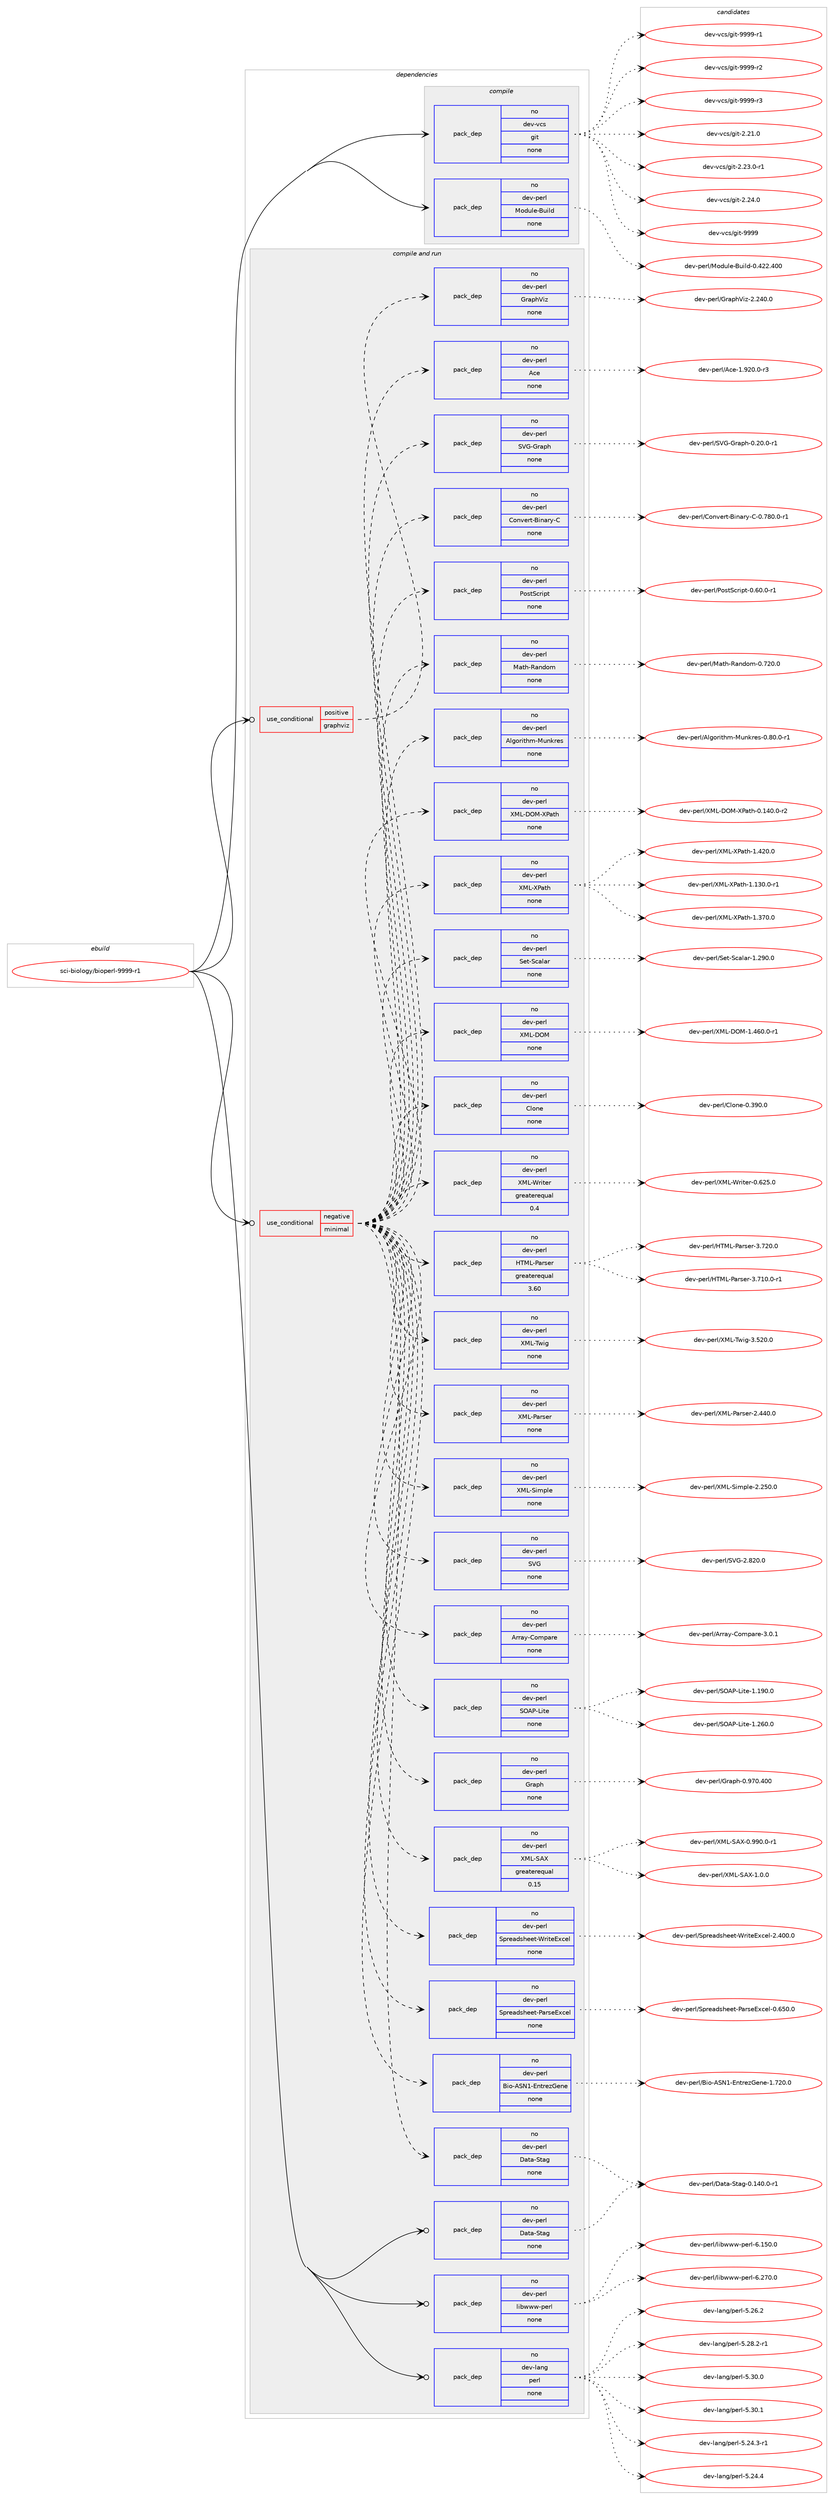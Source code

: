 digraph prolog {

# *************
# Graph options
# *************

newrank=true;
concentrate=true;
compound=true;
graph [rankdir=LR,fontname=Helvetica,fontsize=10,ranksep=1.5];#, ranksep=2.5, nodesep=0.2];
edge  [arrowhead=vee];
node  [fontname=Helvetica,fontsize=10];

# **********
# The ebuild
# **********

subgraph cluster_leftcol {
color=gray;
rank=same;
label=<<i>ebuild</i>>;
id [label="sci-biology/bioperl-9999-r1", color=red, width=4, href="../sci-biology/bioperl-9999-r1.svg"];
}

# ****************
# The dependencies
# ****************

subgraph cluster_midcol {
color=gray;
label=<<i>dependencies</i>>;
subgraph cluster_compile {
fillcolor="#eeeeee";
style=filled;
label=<<i>compile</i>>;
subgraph pack628131 {
dependency849734 [label=<<TABLE BORDER="0" CELLBORDER="1" CELLSPACING="0" CELLPADDING="4" WIDTH="220"><TR><TD ROWSPAN="6" CELLPADDING="30">pack_dep</TD></TR><TR><TD WIDTH="110">no</TD></TR><TR><TD>dev-perl</TD></TR><TR><TD>Module-Build</TD></TR><TR><TD>none</TD></TR><TR><TD></TD></TR></TABLE>>, shape=none, color=blue];
}
id:e -> dependency849734:w [weight=20,style="solid",arrowhead="vee"];
subgraph pack628132 {
dependency849735 [label=<<TABLE BORDER="0" CELLBORDER="1" CELLSPACING="0" CELLPADDING="4" WIDTH="220"><TR><TD ROWSPAN="6" CELLPADDING="30">pack_dep</TD></TR><TR><TD WIDTH="110">no</TD></TR><TR><TD>dev-vcs</TD></TR><TR><TD>git</TD></TR><TR><TD>none</TD></TR><TR><TD></TD></TR></TABLE>>, shape=none, color=blue];
}
id:e -> dependency849735:w [weight=20,style="solid",arrowhead="vee"];
}
subgraph cluster_compileandrun {
fillcolor="#eeeeee";
style=filled;
label=<<i>compile and run</i>>;
subgraph cond206640 {
dependency849736 [label=<<TABLE BORDER="0" CELLBORDER="1" CELLSPACING="0" CELLPADDING="4"><TR><TD ROWSPAN="3" CELLPADDING="10">use_conditional</TD></TR><TR><TD>negative</TD></TR><TR><TD>minimal</TD></TR></TABLE>>, shape=none, color=red];
subgraph pack628133 {
dependency849737 [label=<<TABLE BORDER="0" CELLBORDER="1" CELLSPACING="0" CELLPADDING="4" WIDTH="220"><TR><TD ROWSPAN="6" CELLPADDING="30">pack_dep</TD></TR><TR><TD WIDTH="110">no</TD></TR><TR><TD>dev-perl</TD></TR><TR><TD>Ace</TD></TR><TR><TD>none</TD></TR><TR><TD></TD></TR></TABLE>>, shape=none, color=blue];
}
dependency849736:e -> dependency849737:w [weight=20,style="dashed",arrowhead="vee"];
subgraph pack628134 {
dependency849738 [label=<<TABLE BORDER="0" CELLBORDER="1" CELLSPACING="0" CELLPADDING="4" WIDTH="220"><TR><TD ROWSPAN="6" CELLPADDING="30">pack_dep</TD></TR><TR><TD WIDTH="110">no</TD></TR><TR><TD>dev-perl</TD></TR><TR><TD>Bio-ASN1-EntrezGene</TD></TR><TR><TD>none</TD></TR><TR><TD></TD></TR></TABLE>>, shape=none, color=blue];
}
dependency849736:e -> dependency849738:w [weight=20,style="dashed",arrowhead="vee"];
subgraph pack628135 {
dependency849739 [label=<<TABLE BORDER="0" CELLBORDER="1" CELLSPACING="0" CELLPADDING="4" WIDTH="220"><TR><TD ROWSPAN="6" CELLPADDING="30">pack_dep</TD></TR><TR><TD WIDTH="110">no</TD></TR><TR><TD>dev-perl</TD></TR><TR><TD>Spreadsheet-ParseExcel</TD></TR><TR><TD>none</TD></TR><TR><TD></TD></TR></TABLE>>, shape=none, color=blue];
}
dependency849736:e -> dependency849739:w [weight=20,style="dashed",arrowhead="vee"];
subgraph pack628136 {
dependency849740 [label=<<TABLE BORDER="0" CELLBORDER="1" CELLSPACING="0" CELLPADDING="4" WIDTH="220"><TR><TD ROWSPAN="6" CELLPADDING="30">pack_dep</TD></TR><TR><TD WIDTH="110">no</TD></TR><TR><TD>dev-perl</TD></TR><TR><TD>Spreadsheet-WriteExcel</TD></TR><TR><TD>none</TD></TR><TR><TD></TD></TR></TABLE>>, shape=none, color=blue];
}
dependency849736:e -> dependency849740:w [weight=20,style="dashed",arrowhead="vee"];
subgraph pack628137 {
dependency849741 [label=<<TABLE BORDER="0" CELLBORDER="1" CELLSPACING="0" CELLPADDING="4" WIDTH="220"><TR><TD ROWSPAN="6" CELLPADDING="30">pack_dep</TD></TR><TR><TD WIDTH="110">no</TD></TR><TR><TD>dev-perl</TD></TR><TR><TD>XML-SAX</TD></TR><TR><TD>greaterequal</TD></TR><TR><TD>0.15</TD></TR></TABLE>>, shape=none, color=blue];
}
dependency849736:e -> dependency849741:w [weight=20,style="dashed",arrowhead="vee"];
subgraph pack628138 {
dependency849742 [label=<<TABLE BORDER="0" CELLBORDER="1" CELLSPACING="0" CELLPADDING="4" WIDTH="220"><TR><TD ROWSPAN="6" CELLPADDING="30">pack_dep</TD></TR><TR><TD WIDTH="110">no</TD></TR><TR><TD>dev-perl</TD></TR><TR><TD>Graph</TD></TR><TR><TD>none</TD></TR><TR><TD></TD></TR></TABLE>>, shape=none, color=blue];
}
dependency849736:e -> dependency849742:w [weight=20,style="dashed",arrowhead="vee"];
subgraph pack628139 {
dependency849743 [label=<<TABLE BORDER="0" CELLBORDER="1" CELLSPACING="0" CELLPADDING="4" WIDTH="220"><TR><TD ROWSPAN="6" CELLPADDING="30">pack_dep</TD></TR><TR><TD WIDTH="110">no</TD></TR><TR><TD>dev-perl</TD></TR><TR><TD>SOAP-Lite</TD></TR><TR><TD>none</TD></TR><TR><TD></TD></TR></TABLE>>, shape=none, color=blue];
}
dependency849736:e -> dependency849743:w [weight=20,style="dashed",arrowhead="vee"];
subgraph pack628140 {
dependency849744 [label=<<TABLE BORDER="0" CELLBORDER="1" CELLSPACING="0" CELLPADDING="4" WIDTH="220"><TR><TD ROWSPAN="6" CELLPADDING="30">pack_dep</TD></TR><TR><TD WIDTH="110">no</TD></TR><TR><TD>dev-perl</TD></TR><TR><TD>Array-Compare</TD></TR><TR><TD>none</TD></TR><TR><TD></TD></TR></TABLE>>, shape=none, color=blue];
}
dependency849736:e -> dependency849744:w [weight=20,style="dashed",arrowhead="vee"];
subgraph pack628141 {
dependency849745 [label=<<TABLE BORDER="0" CELLBORDER="1" CELLSPACING="0" CELLPADDING="4" WIDTH="220"><TR><TD ROWSPAN="6" CELLPADDING="30">pack_dep</TD></TR><TR><TD WIDTH="110">no</TD></TR><TR><TD>dev-perl</TD></TR><TR><TD>SVG</TD></TR><TR><TD>none</TD></TR><TR><TD></TD></TR></TABLE>>, shape=none, color=blue];
}
dependency849736:e -> dependency849745:w [weight=20,style="dashed",arrowhead="vee"];
subgraph pack628142 {
dependency849746 [label=<<TABLE BORDER="0" CELLBORDER="1" CELLSPACING="0" CELLPADDING="4" WIDTH="220"><TR><TD ROWSPAN="6" CELLPADDING="30">pack_dep</TD></TR><TR><TD WIDTH="110">no</TD></TR><TR><TD>dev-perl</TD></TR><TR><TD>XML-Simple</TD></TR><TR><TD>none</TD></TR><TR><TD></TD></TR></TABLE>>, shape=none, color=blue];
}
dependency849736:e -> dependency849746:w [weight=20,style="dashed",arrowhead="vee"];
subgraph pack628143 {
dependency849747 [label=<<TABLE BORDER="0" CELLBORDER="1" CELLSPACING="0" CELLPADDING="4" WIDTH="220"><TR><TD ROWSPAN="6" CELLPADDING="30">pack_dep</TD></TR><TR><TD WIDTH="110">no</TD></TR><TR><TD>dev-perl</TD></TR><TR><TD>XML-Parser</TD></TR><TR><TD>none</TD></TR><TR><TD></TD></TR></TABLE>>, shape=none, color=blue];
}
dependency849736:e -> dependency849747:w [weight=20,style="dashed",arrowhead="vee"];
subgraph pack628144 {
dependency849748 [label=<<TABLE BORDER="0" CELLBORDER="1" CELLSPACING="0" CELLPADDING="4" WIDTH="220"><TR><TD ROWSPAN="6" CELLPADDING="30">pack_dep</TD></TR><TR><TD WIDTH="110">no</TD></TR><TR><TD>dev-perl</TD></TR><TR><TD>XML-Twig</TD></TR><TR><TD>none</TD></TR><TR><TD></TD></TR></TABLE>>, shape=none, color=blue];
}
dependency849736:e -> dependency849748:w [weight=20,style="dashed",arrowhead="vee"];
subgraph pack628145 {
dependency849749 [label=<<TABLE BORDER="0" CELLBORDER="1" CELLSPACING="0" CELLPADDING="4" WIDTH="220"><TR><TD ROWSPAN="6" CELLPADDING="30">pack_dep</TD></TR><TR><TD WIDTH="110">no</TD></TR><TR><TD>dev-perl</TD></TR><TR><TD>HTML-Parser</TD></TR><TR><TD>greaterequal</TD></TR><TR><TD>3.60</TD></TR></TABLE>>, shape=none, color=blue];
}
dependency849736:e -> dependency849749:w [weight=20,style="dashed",arrowhead="vee"];
subgraph pack628146 {
dependency849750 [label=<<TABLE BORDER="0" CELLBORDER="1" CELLSPACING="0" CELLPADDING="4" WIDTH="220"><TR><TD ROWSPAN="6" CELLPADDING="30">pack_dep</TD></TR><TR><TD WIDTH="110">no</TD></TR><TR><TD>dev-perl</TD></TR><TR><TD>XML-Writer</TD></TR><TR><TD>greaterequal</TD></TR><TR><TD>0.4</TD></TR></TABLE>>, shape=none, color=blue];
}
dependency849736:e -> dependency849750:w [weight=20,style="dashed",arrowhead="vee"];
subgraph pack628147 {
dependency849751 [label=<<TABLE BORDER="0" CELLBORDER="1" CELLSPACING="0" CELLPADDING="4" WIDTH="220"><TR><TD ROWSPAN="6" CELLPADDING="30">pack_dep</TD></TR><TR><TD WIDTH="110">no</TD></TR><TR><TD>dev-perl</TD></TR><TR><TD>Clone</TD></TR><TR><TD>none</TD></TR><TR><TD></TD></TR></TABLE>>, shape=none, color=blue];
}
dependency849736:e -> dependency849751:w [weight=20,style="dashed",arrowhead="vee"];
subgraph pack628148 {
dependency849752 [label=<<TABLE BORDER="0" CELLBORDER="1" CELLSPACING="0" CELLPADDING="4" WIDTH="220"><TR><TD ROWSPAN="6" CELLPADDING="30">pack_dep</TD></TR><TR><TD WIDTH="110">no</TD></TR><TR><TD>dev-perl</TD></TR><TR><TD>XML-DOM</TD></TR><TR><TD>none</TD></TR><TR><TD></TD></TR></TABLE>>, shape=none, color=blue];
}
dependency849736:e -> dependency849752:w [weight=20,style="dashed",arrowhead="vee"];
subgraph pack628149 {
dependency849753 [label=<<TABLE BORDER="0" CELLBORDER="1" CELLSPACING="0" CELLPADDING="4" WIDTH="220"><TR><TD ROWSPAN="6" CELLPADDING="30">pack_dep</TD></TR><TR><TD WIDTH="110">no</TD></TR><TR><TD>dev-perl</TD></TR><TR><TD>Set-Scalar</TD></TR><TR><TD>none</TD></TR><TR><TD></TD></TR></TABLE>>, shape=none, color=blue];
}
dependency849736:e -> dependency849753:w [weight=20,style="dashed",arrowhead="vee"];
subgraph pack628150 {
dependency849754 [label=<<TABLE BORDER="0" CELLBORDER="1" CELLSPACING="0" CELLPADDING="4" WIDTH="220"><TR><TD ROWSPAN="6" CELLPADDING="30">pack_dep</TD></TR><TR><TD WIDTH="110">no</TD></TR><TR><TD>dev-perl</TD></TR><TR><TD>XML-XPath</TD></TR><TR><TD>none</TD></TR><TR><TD></TD></TR></TABLE>>, shape=none, color=blue];
}
dependency849736:e -> dependency849754:w [weight=20,style="dashed",arrowhead="vee"];
subgraph pack628151 {
dependency849755 [label=<<TABLE BORDER="0" CELLBORDER="1" CELLSPACING="0" CELLPADDING="4" WIDTH="220"><TR><TD ROWSPAN="6" CELLPADDING="30">pack_dep</TD></TR><TR><TD WIDTH="110">no</TD></TR><TR><TD>dev-perl</TD></TR><TR><TD>XML-DOM-XPath</TD></TR><TR><TD>none</TD></TR><TR><TD></TD></TR></TABLE>>, shape=none, color=blue];
}
dependency849736:e -> dependency849755:w [weight=20,style="dashed",arrowhead="vee"];
subgraph pack628152 {
dependency849756 [label=<<TABLE BORDER="0" CELLBORDER="1" CELLSPACING="0" CELLPADDING="4" WIDTH="220"><TR><TD ROWSPAN="6" CELLPADDING="30">pack_dep</TD></TR><TR><TD WIDTH="110">no</TD></TR><TR><TD>dev-perl</TD></TR><TR><TD>Algorithm-Munkres</TD></TR><TR><TD>none</TD></TR><TR><TD></TD></TR></TABLE>>, shape=none, color=blue];
}
dependency849736:e -> dependency849756:w [weight=20,style="dashed",arrowhead="vee"];
subgraph pack628153 {
dependency849757 [label=<<TABLE BORDER="0" CELLBORDER="1" CELLSPACING="0" CELLPADDING="4" WIDTH="220"><TR><TD ROWSPAN="6" CELLPADDING="30">pack_dep</TD></TR><TR><TD WIDTH="110">no</TD></TR><TR><TD>dev-perl</TD></TR><TR><TD>Data-Stag</TD></TR><TR><TD>none</TD></TR><TR><TD></TD></TR></TABLE>>, shape=none, color=blue];
}
dependency849736:e -> dependency849757:w [weight=20,style="dashed",arrowhead="vee"];
subgraph pack628154 {
dependency849758 [label=<<TABLE BORDER="0" CELLBORDER="1" CELLSPACING="0" CELLPADDING="4" WIDTH="220"><TR><TD ROWSPAN="6" CELLPADDING="30">pack_dep</TD></TR><TR><TD WIDTH="110">no</TD></TR><TR><TD>dev-perl</TD></TR><TR><TD>Math-Random</TD></TR><TR><TD>none</TD></TR><TR><TD></TD></TR></TABLE>>, shape=none, color=blue];
}
dependency849736:e -> dependency849758:w [weight=20,style="dashed",arrowhead="vee"];
subgraph pack628155 {
dependency849759 [label=<<TABLE BORDER="0" CELLBORDER="1" CELLSPACING="0" CELLPADDING="4" WIDTH="220"><TR><TD ROWSPAN="6" CELLPADDING="30">pack_dep</TD></TR><TR><TD WIDTH="110">no</TD></TR><TR><TD>dev-perl</TD></TR><TR><TD>PostScript</TD></TR><TR><TD>none</TD></TR><TR><TD></TD></TR></TABLE>>, shape=none, color=blue];
}
dependency849736:e -> dependency849759:w [weight=20,style="dashed",arrowhead="vee"];
subgraph pack628156 {
dependency849760 [label=<<TABLE BORDER="0" CELLBORDER="1" CELLSPACING="0" CELLPADDING="4" WIDTH="220"><TR><TD ROWSPAN="6" CELLPADDING="30">pack_dep</TD></TR><TR><TD WIDTH="110">no</TD></TR><TR><TD>dev-perl</TD></TR><TR><TD>Convert-Binary-C</TD></TR><TR><TD>none</TD></TR><TR><TD></TD></TR></TABLE>>, shape=none, color=blue];
}
dependency849736:e -> dependency849760:w [weight=20,style="dashed",arrowhead="vee"];
subgraph pack628157 {
dependency849761 [label=<<TABLE BORDER="0" CELLBORDER="1" CELLSPACING="0" CELLPADDING="4" WIDTH="220"><TR><TD ROWSPAN="6" CELLPADDING="30">pack_dep</TD></TR><TR><TD WIDTH="110">no</TD></TR><TR><TD>dev-perl</TD></TR><TR><TD>SVG-Graph</TD></TR><TR><TD>none</TD></TR><TR><TD></TD></TR></TABLE>>, shape=none, color=blue];
}
dependency849736:e -> dependency849761:w [weight=20,style="dashed",arrowhead="vee"];
}
id:e -> dependency849736:w [weight=20,style="solid",arrowhead="odotvee"];
subgraph cond206641 {
dependency849762 [label=<<TABLE BORDER="0" CELLBORDER="1" CELLSPACING="0" CELLPADDING="4"><TR><TD ROWSPAN="3" CELLPADDING="10">use_conditional</TD></TR><TR><TD>positive</TD></TR><TR><TD>graphviz</TD></TR></TABLE>>, shape=none, color=red];
subgraph pack628158 {
dependency849763 [label=<<TABLE BORDER="0" CELLBORDER="1" CELLSPACING="0" CELLPADDING="4" WIDTH="220"><TR><TD ROWSPAN="6" CELLPADDING="30">pack_dep</TD></TR><TR><TD WIDTH="110">no</TD></TR><TR><TD>dev-perl</TD></TR><TR><TD>GraphViz</TD></TR><TR><TD>none</TD></TR><TR><TD></TD></TR></TABLE>>, shape=none, color=blue];
}
dependency849762:e -> dependency849763:w [weight=20,style="dashed",arrowhead="vee"];
}
id:e -> dependency849762:w [weight=20,style="solid",arrowhead="odotvee"];
subgraph pack628159 {
dependency849764 [label=<<TABLE BORDER="0" CELLBORDER="1" CELLSPACING="0" CELLPADDING="4" WIDTH="220"><TR><TD ROWSPAN="6" CELLPADDING="30">pack_dep</TD></TR><TR><TD WIDTH="110">no</TD></TR><TR><TD>dev-lang</TD></TR><TR><TD>perl</TD></TR><TR><TD>none</TD></TR><TR><TD></TD></TR></TABLE>>, shape=none, color=blue];
}
id:e -> dependency849764:w [weight=20,style="solid",arrowhead="odotvee"];
subgraph pack628160 {
dependency849765 [label=<<TABLE BORDER="0" CELLBORDER="1" CELLSPACING="0" CELLPADDING="4" WIDTH="220"><TR><TD ROWSPAN="6" CELLPADDING="30">pack_dep</TD></TR><TR><TD WIDTH="110">no</TD></TR><TR><TD>dev-perl</TD></TR><TR><TD>Data-Stag</TD></TR><TR><TD>none</TD></TR><TR><TD></TD></TR></TABLE>>, shape=none, color=blue];
}
id:e -> dependency849765:w [weight=20,style="solid",arrowhead="odotvee"];
subgraph pack628161 {
dependency849766 [label=<<TABLE BORDER="0" CELLBORDER="1" CELLSPACING="0" CELLPADDING="4" WIDTH="220"><TR><TD ROWSPAN="6" CELLPADDING="30">pack_dep</TD></TR><TR><TD WIDTH="110">no</TD></TR><TR><TD>dev-perl</TD></TR><TR><TD>libwww-perl</TD></TR><TR><TD>none</TD></TR><TR><TD></TD></TR></TABLE>>, shape=none, color=blue];
}
id:e -> dependency849766:w [weight=20,style="solid",arrowhead="odotvee"];
}
subgraph cluster_run {
fillcolor="#eeeeee";
style=filled;
label=<<i>run</i>>;
}
}

# **************
# The candidates
# **************

subgraph cluster_choices {
rank=same;
color=gray;
label=<<i>candidates</i>>;

subgraph choice628131 {
color=black;
nodesep=1;
choice100101118451121011141084777111100117108101456611710510810045484652505046524848 [label="dev-perl/Module-Build-0.422.400", color=red, width=4,href="../dev-perl/Module-Build-0.422.400.svg"];
dependency849734:e -> choice100101118451121011141084777111100117108101456611710510810045484652505046524848:w [style=dotted,weight="100"];
}
subgraph choice628132 {
color=black;
nodesep=1;
choice10010111845118991154710310511645504650494648 [label="dev-vcs/git-2.21.0", color=red, width=4,href="../dev-vcs/git-2.21.0.svg"];
choice100101118451189911547103105116455046505146484511449 [label="dev-vcs/git-2.23.0-r1", color=red, width=4,href="../dev-vcs/git-2.23.0-r1.svg"];
choice10010111845118991154710310511645504650524648 [label="dev-vcs/git-2.24.0", color=red, width=4,href="../dev-vcs/git-2.24.0.svg"];
choice1001011184511899115471031051164557575757 [label="dev-vcs/git-9999", color=red, width=4,href="../dev-vcs/git-9999.svg"];
choice10010111845118991154710310511645575757574511449 [label="dev-vcs/git-9999-r1", color=red, width=4,href="../dev-vcs/git-9999-r1.svg"];
choice10010111845118991154710310511645575757574511450 [label="dev-vcs/git-9999-r2", color=red, width=4,href="../dev-vcs/git-9999-r2.svg"];
choice10010111845118991154710310511645575757574511451 [label="dev-vcs/git-9999-r3", color=red, width=4,href="../dev-vcs/git-9999-r3.svg"];
dependency849735:e -> choice10010111845118991154710310511645504650494648:w [style=dotted,weight="100"];
dependency849735:e -> choice100101118451189911547103105116455046505146484511449:w [style=dotted,weight="100"];
dependency849735:e -> choice10010111845118991154710310511645504650524648:w [style=dotted,weight="100"];
dependency849735:e -> choice1001011184511899115471031051164557575757:w [style=dotted,weight="100"];
dependency849735:e -> choice10010111845118991154710310511645575757574511449:w [style=dotted,weight="100"];
dependency849735:e -> choice10010111845118991154710310511645575757574511450:w [style=dotted,weight="100"];
dependency849735:e -> choice10010111845118991154710310511645575757574511451:w [style=dotted,weight="100"];
}
subgraph choice628133 {
color=black;
nodesep=1;
choice1001011184511210111410847659910145494657504846484511451 [label="dev-perl/Ace-1.920.0-r3", color=red, width=4,href="../dev-perl/Ace-1.920.0-r3.svg"];
dependency849737:e -> choice1001011184511210111410847659910145494657504846484511451:w [style=dotted,weight="100"];
}
subgraph choice628134 {
color=black;
nodesep=1;
choice10010111845112101114108476610511145658378494569110116114101122711011101014549465550484648 [label="dev-perl/Bio-ASN1-EntrezGene-1.720.0", color=red, width=4,href="../dev-perl/Bio-ASN1-EntrezGene-1.720.0.svg"];
dependency849738:e -> choice10010111845112101114108476610511145658378494569110116114101122711011101014549465550484648:w [style=dotted,weight="100"];
}
subgraph choice628135 {
color=black;
nodesep=1;
choice1001011184511210111410847831121141019710011510410110111645809711411510169120991011084548465453484648 [label="dev-perl/Spreadsheet-ParseExcel-0.650.0", color=red, width=4,href="../dev-perl/Spreadsheet-ParseExcel-0.650.0.svg"];
dependency849739:e -> choice1001011184511210111410847831121141019710011510410110111645809711411510169120991011084548465453484648:w [style=dotted,weight="100"];
}
subgraph choice628136 {
color=black;
nodesep=1;
choice10010111845112101114108478311211410197100115104101101116458711410511610169120991011084550465248484648 [label="dev-perl/Spreadsheet-WriteExcel-2.400.0", color=red, width=4,href="../dev-perl/Spreadsheet-WriteExcel-2.400.0.svg"];
dependency849740:e -> choice10010111845112101114108478311211410197100115104101101116458711410511610169120991011084550465248484648:w [style=dotted,weight="100"];
}
subgraph choice628137 {
color=black;
nodesep=1;
choice10010111845112101114108478877764583658845484657574846484511449 [label="dev-perl/XML-SAX-0.990.0-r1", color=red, width=4,href="../dev-perl/XML-SAX-0.990.0-r1.svg"];
choice100101118451121011141084788777645836588454946484648 [label="dev-perl/XML-SAX-1.0.0", color=red, width=4,href="../dev-perl/XML-SAX-1.0.0.svg"];
dependency849741:e -> choice10010111845112101114108478877764583658845484657574846484511449:w [style=dotted,weight="100"];
dependency849741:e -> choice100101118451121011141084788777645836588454946484648:w [style=dotted,weight="100"];
}
subgraph choice628138 {
color=black;
nodesep=1;
choice1001011184511210111410847711149711210445484657554846524848 [label="dev-perl/Graph-0.970.400", color=red, width=4,href="../dev-perl/Graph-0.970.400.svg"];
dependency849742:e -> choice1001011184511210111410847711149711210445484657554846524848:w [style=dotted,weight="100"];
}
subgraph choice628139 {
color=black;
nodesep=1;
choice10010111845112101114108478379658045761051161014549464957484648 [label="dev-perl/SOAP-Lite-1.190.0", color=red, width=4,href="../dev-perl/SOAP-Lite-1.190.0.svg"];
choice10010111845112101114108478379658045761051161014549465054484648 [label="dev-perl/SOAP-Lite-1.260.0", color=red, width=4,href="../dev-perl/SOAP-Lite-1.260.0.svg"];
dependency849743:e -> choice10010111845112101114108478379658045761051161014549464957484648:w [style=dotted,weight="100"];
dependency849743:e -> choice10010111845112101114108478379658045761051161014549465054484648:w [style=dotted,weight="100"];
}
subgraph choice628140 {
color=black;
nodesep=1;
choice10010111845112101114108476511411497121456711110911297114101455146484649 [label="dev-perl/Array-Compare-3.0.1", color=red, width=4,href="../dev-perl/Array-Compare-3.0.1.svg"];
dependency849744:e -> choice10010111845112101114108476511411497121456711110911297114101455146484649:w [style=dotted,weight="100"];
}
subgraph choice628141 {
color=black;
nodesep=1;
choice10010111845112101114108478386714550465650484648 [label="dev-perl/SVG-2.820.0", color=red, width=4,href="../dev-perl/SVG-2.820.0.svg"];
dependency849745:e -> choice10010111845112101114108478386714550465650484648:w [style=dotted,weight="100"];
}
subgraph choice628142 {
color=black;
nodesep=1;
choice100101118451121011141084788777645831051091121081014550465053484648 [label="dev-perl/XML-Simple-2.250.0", color=red, width=4,href="../dev-perl/XML-Simple-2.250.0.svg"];
dependency849746:e -> choice100101118451121011141084788777645831051091121081014550465053484648:w [style=dotted,weight="100"];
}
subgraph choice628143 {
color=black;
nodesep=1;
choice10010111845112101114108478877764580971141151011144550465252484648 [label="dev-perl/XML-Parser-2.440.0", color=red, width=4,href="../dev-perl/XML-Parser-2.440.0.svg"];
dependency849747:e -> choice10010111845112101114108478877764580971141151011144550465252484648:w [style=dotted,weight="100"];
}
subgraph choice628144 {
color=black;
nodesep=1;
choice100101118451121011141084788777645841191051034551465350484648 [label="dev-perl/XML-Twig-3.520.0", color=red, width=4,href="../dev-perl/XML-Twig-3.520.0.svg"];
dependency849748:e -> choice100101118451121011141084788777645841191051034551465350484648:w [style=dotted,weight="100"];
}
subgraph choice628145 {
color=black;
nodesep=1;
choice10010111845112101114108477284777645809711411510111445514655494846484511449 [label="dev-perl/HTML-Parser-3.710.0-r1", color=red, width=4,href="../dev-perl/HTML-Parser-3.710.0-r1.svg"];
choice1001011184511210111410847728477764580971141151011144551465550484648 [label="dev-perl/HTML-Parser-3.720.0", color=red, width=4,href="../dev-perl/HTML-Parser-3.720.0.svg"];
dependency849749:e -> choice10010111845112101114108477284777645809711411510111445514655494846484511449:w [style=dotted,weight="100"];
dependency849749:e -> choice1001011184511210111410847728477764580971141151011144551465550484648:w [style=dotted,weight="100"];
}
subgraph choice628146 {
color=black;
nodesep=1;
choice100101118451121011141084788777645871141051161011144548465450534648 [label="dev-perl/XML-Writer-0.625.0", color=red, width=4,href="../dev-perl/XML-Writer-0.625.0.svg"];
dependency849750:e -> choice100101118451121011141084788777645871141051161011144548465450534648:w [style=dotted,weight="100"];
}
subgraph choice628147 {
color=black;
nodesep=1;
choice1001011184511210111410847671081111101014548465157484648 [label="dev-perl/Clone-0.390.0", color=red, width=4,href="../dev-perl/Clone-0.390.0.svg"];
dependency849751:e -> choice1001011184511210111410847671081111101014548465157484648:w [style=dotted,weight="100"];
}
subgraph choice628148 {
color=black;
nodesep=1;
choice10010111845112101114108478877764568797745494652544846484511449 [label="dev-perl/XML-DOM-1.460.0-r1", color=red, width=4,href="../dev-perl/XML-DOM-1.460.0-r1.svg"];
dependency849752:e -> choice10010111845112101114108478877764568797745494652544846484511449:w [style=dotted,weight="100"];
}
subgraph choice628149 {
color=black;
nodesep=1;
choice10010111845112101114108478310111645839997108971144549465057484648 [label="dev-perl/Set-Scalar-1.290.0", color=red, width=4,href="../dev-perl/Set-Scalar-1.290.0.svg"];
dependency849753:e -> choice10010111845112101114108478310111645839997108971144549465057484648:w [style=dotted,weight="100"];
}
subgraph choice628150 {
color=black;
nodesep=1;
choice10010111845112101114108478877764588809711610445494649514846484511449 [label="dev-perl/XML-XPath-1.130.0-r1", color=red, width=4,href="../dev-perl/XML-XPath-1.130.0-r1.svg"];
choice1001011184511210111410847887776458880971161044549465155484648 [label="dev-perl/XML-XPath-1.370.0", color=red, width=4,href="../dev-perl/XML-XPath-1.370.0.svg"];
choice1001011184511210111410847887776458880971161044549465250484648 [label="dev-perl/XML-XPath-1.420.0", color=red, width=4,href="../dev-perl/XML-XPath-1.420.0.svg"];
dependency849754:e -> choice10010111845112101114108478877764588809711610445494649514846484511449:w [style=dotted,weight="100"];
dependency849754:e -> choice1001011184511210111410847887776458880971161044549465155484648:w [style=dotted,weight="100"];
dependency849754:e -> choice1001011184511210111410847887776458880971161044549465250484648:w [style=dotted,weight="100"];
}
subgraph choice628151 {
color=black;
nodesep=1;
choice1001011184511210111410847887776456879774588809711610445484649524846484511450 [label="dev-perl/XML-DOM-XPath-0.140.0-r2", color=red, width=4,href="../dev-perl/XML-DOM-XPath-0.140.0-r2.svg"];
dependency849755:e -> choice1001011184511210111410847887776456879774588809711610445484649524846484511450:w [style=dotted,weight="100"];
}
subgraph choice628152 {
color=black;
nodesep=1;
choice1001011184511210111410847651081031111141051161041094577117110107114101115454846564846484511449 [label="dev-perl/Algorithm-Munkres-0.80.0-r1", color=red, width=4,href="../dev-perl/Algorithm-Munkres-0.80.0-r1.svg"];
dependency849756:e -> choice1001011184511210111410847651081031111141051161041094577117110107114101115454846564846484511449:w [style=dotted,weight="100"];
}
subgraph choice628153 {
color=black;
nodesep=1;
choice100101118451121011141084768971169745831169710345484649524846484511449 [label="dev-perl/Data-Stag-0.140.0-r1", color=red, width=4,href="../dev-perl/Data-Stag-0.140.0-r1.svg"];
dependency849757:e -> choice100101118451121011141084768971169745831169710345484649524846484511449:w [style=dotted,weight="100"];
}
subgraph choice628154 {
color=black;
nodesep=1;
choice100101118451121011141084777971161044582971101001111094548465550484648 [label="dev-perl/Math-Random-0.720.0", color=red, width=4,href="../dev-perl/Math-Random-0.720.0.svg"];
dependency849758:e -> choice100101118451121011141084777971161044582971101001111094548465550484648:w [style=dotted,weight="100"];
}
subgraph choice628155 {
color=black;
nodesep=1;
choice1001011184511210111410847801111151168399114105112116454846544846484511449 [label="dev-perl/PostScript-0.60.0-r1", color=red, width=4,href="../dev-perl/PostScript-0.60.0-r1.svg"];
dependency849759:e -> choice1001011184511210111410847801111151168399114105112116454846544846484511449:w [style=dotted,weight="100"];
}
subgraph choice628156 {
color=black;
nodesep=1;
choice100101118451121011141084767111110118101114116456610511097114121456745484655564846484511449 [label="dev-perl/Convert-Binary-C-0.780.0-r1", color=red, width=4,href="../dev-perl/Convert-Binary-C-0.780.0-r1.svg"];
dependency849760:e -> choice100101118451121011141084767111110118101114116456610511097114121456745484655564846484511449:w [style=dotted,weight="100"];
}
subgraph choice628157 {
color=black;
nodesep=1;
choice1001011184511210111410847838671457111497112104454846504846484511449 [label="dev-perl/SVG-Graph-0.20.0-r1", color=red, width=4,href="../dev-perl/SVG-Graph-0.20.0-r1.svg"];
dependency849761:e -> choice1001011184511210111410847838671457111497112104454846504846484511449:w [style=dotted,weight="100"];
}
subgraph choice628158 {
color=black;
nodesep=1;
choice10010111845112101114108477111497112104861051224550465052484648 [label="dev-perl/GraphViz-2.240.0", color=red, width=4,href="../dev-perl/GraphViz-2.240.0.svg"];
dependency849763:e -> choice10010111845112101114108477111497112104861051224550465052484648:w [style=dotted,weight="100"];
}
subgraph choice628159 {
color=black;
nodesep=1;
choice100101118451089711010347112101114108455346505246514511449 [label="dev-lang/perl-5.24.3-r1", color=red, width=4,href="../dev-lang/perl-5.24.3-r1.svg"];
choice10010111845108971101034711210111410845534650524652 [label="dev-lang/perl-5.24.4", color=red, width=4,href="../dev-lang/perl-5.24.4.svg"];
choice10010111845108971101034711210111410845534650544650 [label="dev-lang/perl-5.26.2", color=red, width=4,href="../dev-lang/perl-5.26.2.svg"];
choice100101118451089711010347112101114108455346505646504511449 [label="dev-lang/perl-5.28.2-r1", color=red, width=4,href="../dev-lang/perl-5.28.2-r1.svg"];
choice10010111845108971101034711210111410845534651484648 [label="dev-lang/perl-5.30.0", color=red, width=4,href="../dev-lang/perl-5.30.0.svg"];
choice10010111845108971101034711210111410845534651484649 [label="dev-lang/perl-5.30.1", color=red, width=4,href="../dev-lang/perl-5.30.1.svg"];
dependency849764:e -> choice100101118451089711010347112101114108455346505246514511449:w [style=dotted,weight="100"];
dependency849764:e -> choice10010111845108971101034711210111410845534650524652:w [style=dotted,weight="100"];
dependency849764:e -> choice10010111845108971101034711210111410845534650544650:w [style=dotted,weight="100"];
dependency849764:e -> choice100101118451089711010347112101114108455346505646504511449:w [style=dotted,weight="100"];
dependency849764:e -> choice10010111845108971101034711210111410845534651484648:w [style=dotted,weight="100"];
dependency849764:e -> choice10010111845108971101034711210111410845534651484649:w [style=dotted,weight="100"];
}
subgraph choice628160 {
color=black;
nodesep=1;
choice100101118451121011141084768971169745831169710345484649524846484511449 [label="dev-perl/Data-Stag-0.140.0-r1", color=red, width=4,href="../dev-perl/Data-Stag-0.140.0-r1.svg"];
dependency849765:e -> choice100101118451121011141084768971169745831169710345484649524846484511449:w [style=dotted,weight="100"];
}
subgraph choice628161 {
color=black;
nodesep=1;
choice100101118451121011141084710810598119119119451121011141084554464953484648 [label="dev-perl/libwww-perl-6.150.0", color=red, width=4,href="../dev-perl/libwww-perl-6.150.0.svg"];
choice100101118451121011141084710810598119119119451121011141084554465055484648 [label="dev-perl/libwww-perl-6.270.0", color=red, width=4,href="../dev-perl/libwww-perl-6.270.0.svg"];
dependency849766:e -> choice100101118451121011141084710810598119119119451121011141084554464953484648:w [style=dotted,weight="100"];
dependency849766:e -> choice100101118451121011141084710810598119119119451121011141084554465055484648:w [style=dotted,weight="100"];
}
}

}
